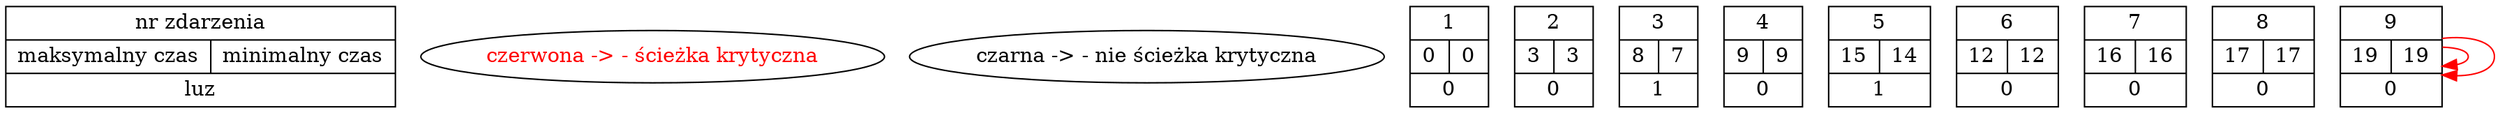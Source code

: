 // BOiL
digraph {
	legenda [label="{ nr zdarzenia|{maksymalny czas|minimalny czas}|luz}" shape=record]
	legenda2 [label="czerwona -> - ścieżka krytyczna" fontcolor=red]
	legenda3 [label="czarna -> - nie ścieżka krytyczna"]
	1 [label="{ 1|{0|0}|0}" shape=record]
	2 [label="{ 2|{3|3}|0}" shape=record]
	3 [label="{ 3|{8|7}|1}" shape=record]
	4 [label="{ 4|{9|9}|0}" shape=record]
	5 [label="{ 5|{15|14}|1}" shape=record]
	6 [label="{ 6|{12|12}|0}" shape=record]
	7 [label="{ 7|{16|16}|0}" shape=record]
	8 [label="{ 8|{17|17}|0}" shape=record]
	9 [label="{ 9|{19|19}|0}" shape=record]
	9 -> 9 [color=red]
	9 -> 9 [color=red]
}
